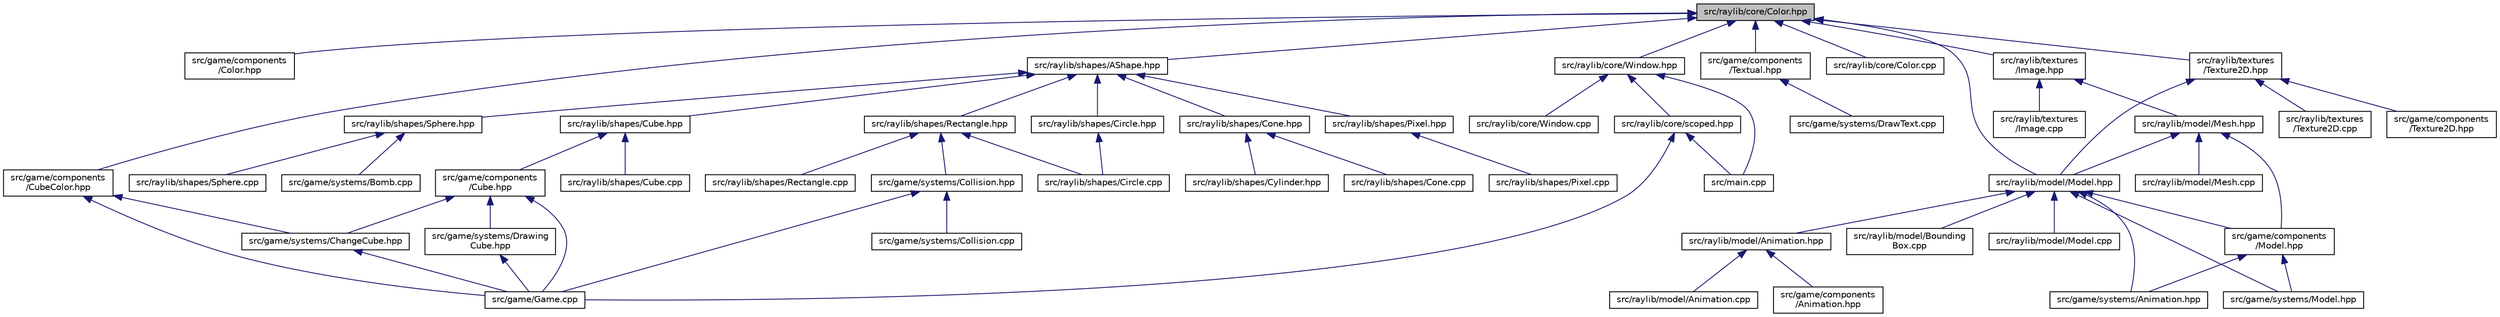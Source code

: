 digraph "src/raylib/core/Color.hpp"
{
 // LATEX_PDF_SIZE
  edge [fontname="Helvetica",fontsize="10",labelfontname="Helvetica",labelfontsize="10"];
  node [fontname="Helvetica",fontsize="10",shape=record];
  Node1 [label="src/raylib/core/Color.hpp",height=0.2,width=0.4,color="black", fillcolor="grey75", style="filled", fontcolor="black",tooltip=" "];
  Node1 -> Node2 [dir="back",color="midnightblue",fontsize="10",style="solid",fontname="Helvetica"];
  Node2 [label="src/game/components\l/Color.hpp",height=0.2,width=0.4,color="black", fillcolor="white", style="filled",URL="$game_2components_2_color_8hpp.html",tooltip=" "];
  Node1 -> Node3 [dir="back",color="midnightblue",fontsize="10",style="solid",fontname="Helvetica"];
  Node3 [label="src/game/components\l/CubeColor.hpp",height=0.2,width=0.4,color="black", fillcolor="white", style="filled",URL="$_cube_color_8hpp.html",tooltip=" "];
  Node3 -> Node4 [dir="back",color="midnightblue",fontsize="10",style="solid",fontname="Helvetica"];
  Node4 [label="src/game/Game.cpp",height=0.2,width=0.4,color="black", fillcolor="white", style="filled",URL="$_game_8cpp.html",tooltip=" "];
  Node3 -> Node5 [dir="back",color="midnightblue",fontsize="10",style="solid",fontname="Helvetica"];
  Node5 [label="src/game/systems/ChangeCube.hpp",height=0.2,width=0.4,color="black", fillcolor="white", style="filled",URL="$_change_cube_8hpp.html",tooltip=" "];
  Node5 -> Node4 [dir="back",color="midnightblue",fontsize="10",style="solid",fontname="Helvetica"];
  Node1 -> Node6 [dir="back",color="midnightblue",fontsize="10",style="solid",fontname="Helvetica"];
  Node6 [label="src/game/components\l/Textual.hpp",height=0.2,width=0.4,color="black", fillcolor="white", style="filled",URL="$_textual_8hpp.html",tooltip=" "];
  Node6 -> Node7 [dir="back",color="midnightblue",fontsize="10",style="solid",fontname="Helvetica"];
  Node7 [label="src/game/systems/DrawText.cpp",height=0.2,width=0.4,color="black", fillcolor="white", style="filled",URL="$_draw_text_8cpp.html",tooltip=" "];
  Node1 -> Node8 [dir="back",color="midnightblue",fontsize="10",style="solid",fontname="Helvetica"];
  Node8 [label="src/raylib/core/Window.hpp",height=0.2,width=0.4,color="black", fillcolor="white", style="filled",URL="$_window_8hpp.html",tooltip=" "];
  Node8 -> Node9 [dir="back",color="midnightblue",fontsize="10",style="solid",fontname="Helvetica"];
  Node9 [label="src/main.cpp",height=0.2,width=0.4,color="black", fillcolor="white", style="filled",URL="$main_8cpp.html",tooltip=" "];
  Node8 -> Node10 [dir="back",color="midnightblue",fontsize="10",style="solid",fontname="Helvetica"];
  Node10 [label="src/raylib/core/scoped.hpp",height=0.2,width=0.4,color="black", fillcolor="white", style="filled",URL="$scoped_8hpp.html",tooltip=" "];
  Node10 -> Node4 [dir="back",color="midnightblue",fontsize="10",style="solid",fontname="Helvetica"];
  Node10 -> Node9 [dir="back",color="midnightblue",fontsize="10",style="solid",fontname="Helvetica"];
  Node8 -> Node11 [dir="back",color="midnightblue",fontsize="10",style="solid",fontname="Helvetica"];
  Node11 [label="src/raylib/core/Window.cpp",height=0.2,width=0.4,color="black", fillcolor="white", style="filled",URL="$_window_8cpp.html",tooltip=" "];
  Node1 -> Node12 [dir="back",color="midnightblue",fontsize="10",style="solid",fontname="Helvetica"];
  Node12 [label="src/raylib/core/Color.cpp",height=0.2,width=0.4,color="black", fillcolor="white", style="filled",URL="$_color_8cpp.html",tooltip=" "];
  Node1 -> Node13 [dir="back",color="midnightblue",fontsize="10",style="solid",fontname="Helvetica"];
  Node13 [label="src/raylib/model/Model.hpp",height=0.2,width=0.4,color="black", fillcolor="white", style="filled",URL="$raylib_2model_2_model_8hpp.html",tooltip=" "];
  Node13 -> Node14 [dir="back",color="midnightblue",fontsize="10",style="solid",fontname="Helvetica"];
  Node14 [label="src/game/components\l/Model.hpp",height=0.2,width=0.4,color="black", fillcolor="white", style="filled",URL="$game_2components_2_model_8hpp.html",tooltip=" "];
  Node14 -> Node15 [dir="back",color="midnightblue",fontsize="10",style="solid",fontname="Helvetica"];
  Node15 [label="src/game/systems/Animation.hpp",height=0.2,width=0.4,color="black", fillcolor="white", style="filled",URL="$game_2systems_2_animation_8hpp.html",tooltip=" "];
  Node14 -> Node16 [dir="back",color="midnightblue",fontsize="10",style="solid",fontname="Helvetica"];
  Node16 [label="src/game/systems/Model.hpp",height=0.2,width=0.4,color="black", fillcolor="white", style="filled",URL="$game_2systems_2_model_8hpp.html",tooltip=" "];
  Node13 -> Node15 [dir="back",color="midnightblue",fontsize="10",style="solid",fontname="Helvetica"];
  Node13 -> Node16 [dir="back",color="midnightblue",fontsize="10",style="solid",fontname="Helvetica"];
  Node13 -> Node17 [dir="back",color="midnightblue",fontsize="10",style="solid",fontname="Helvetica"];
  Node17 [label="src/raylib/model/Animation.hpp",height=0.2,width=0.4,color="black", fillcolor="white", style="filled",URL="$raylib_2model_2_animation_8hpp.html",tooltip=" "];
  Node17 -> Node18 [dir="back",color="midnightblue",fontsize="10",style="solid",fontname="Helvetica"];
  Node18 [label="src/game/components\l/Animation.hpp",height=0.2,width=0.4,color="black", fillcolor="white", style="filled",URL="$game_2components_2_animation_8hpp.html",tooltip=" "];
  Node17 -> Node19 [dir="back",color="midnightblue",fontsize="10",style="solid",fontname="Helvetica"];
  Node19 [label="src/raylib/model/Animation.cpp",height=0.2,width=0.4,color="black", fillcolor="white", style="filled",URL="$_animation_8cpp.html",tooltip=" "];
  Node13 -> Node20 [dir="back",color="midnightblue",fontsize="10",style="solid",fontname="Helvetica"];
  Node20 [label="src/raylib/model/Bounding\lBox.cpp",height=0.2,width=0.4,color="black", fillcolor="white", style="filled",URL="$_bounding_box_8cpp.html",tooltip=" "];
  Node13 -> Node21 [dir="back",color="midnightblue",fontsize="10",style="solid",fontname="Helvetica"];
  Node21 [label="src/raylib/model/Model.cpp",height=0.2,width=0.4,color="black", fillcolor="white", style="filled",URL="$_model_8cpp.html",tooltip=" "];
  Node1 -> Node22 [dir="back",color="midnightblue",fontsize="10",style="solid",fontname="Helvetica"];
  Node22 [label="src/raylib/shapes/AShape.hpp",height=0.2,width=0.4,color="black", fillcolor="white", style="filled",URL="$_a_shape_8hpp.html",tooltip=" "];
  Node22 -> Node23 [dir="back",color="midnightblue",fontsize="10",style="solid",fontname="Helvetica"];
  Node23 [label="src/raylib/shapes/Circle.hpp",height=0.2,width=0.4,color="black", fillcolor="white", style="filled",URL="$_circle_8hpp.html",tooltip=" "];
  Node23 -> Node24 [dir="back",color="midnightblue",fontsize="10",style="solid",fontname="Helvetica"];
  Node24 [label="src/raylib/shapes/Circle.cpp",height=0.2,width=0.4,color="black", fillcolor="white", style="filled",URL="$_circle_8cpp.html",tooltip=" "];
  Node22 -> Node25 [dir="back",color="midnightblue",fontsize="10",style="solid",fontname="Helvetica"];
  Node25 [label="src/raylib/shapes/Rectangle.hpp",height=0.2,width=0.4,color="black", fillcolor="white", style="filled",URL="$_rectangle_8hpp.html",tooltip=" "];
  Node25 -> Node26 [dir="back",color="midnightblue",fontsize="10",style="solid",fontname="Helvetica"];
  Node26 [label="src/game/systems/Collision.hpp",height=0.2,width=0.4,color="black", fillcolor="white", style="filled",URL="$_collision_8hpp.html",tooltip=" "];
  Node26 -> Node4 [dir="back",color="midnightblue",fontsize="10",style="solid",fontname="Helvetica"];
  Node26 -> Node27 [dir="back",color="midnightblue",fontsize="10",style="solid",fontname="Helvetica"];
  Node27 [label="src/game/systems/Collision.cpp",height=0.2,width=0.4,color="black", fillcolor="white", style="filled",URL="$_collision_8cpp.html",tooltip=" "];
  Node25 -> Node24 [dir="back",color="midnightblue",fontsize="10",style="solid",fontname="Helvetica"];
  Node25 -> Node28 [dir="back",color="midnightblue",fontsize="10",style="solid",fontname="Helvetica"];
  Node28 [label="src/raylib/shapes/Rectangle.cpp",height=0.2,width=0.4,color="black", fillcolor="white", style="filled",URL="$_rectangle_8cpp.html",tooltip=" "];
  Node22 -> Node29 [dir="back",color="midnightblue",fontsize="10",style="solid",fontname="Helvetica"];
  Node29 [label="src/raylib/shapes/Cone.hpp",height=0.2,width=0.4,color="black", fillcolor="white", style="filled",URL="$_cone_8hpp.html",tooltip=" "];
  Node29 -> Node30 [dir="back",color="midnightblue",fontsize="10",style="solid",fontname="Helvetica"];
  Node30 [label="src/raylib/shapes/Cone.cpp",height=0.2,width=0.4,color="black", fillcolor="white", style="filled",URL="$_cone_8cpp.html",tooltip=" "];
  Node29 -> Node31 [dir="back",color="midnightblue",fontsize="10",style="solid",fontname="Helvetica"];
  Node31 [label="src/raylib/shapes/Cylinder.hpp",height=0.2,width=0.4,color="black", fillcolor="white", style="filled",URL="$_cylinder_8hpp.html",tooltip=" "];
  Node22 -> Node32 [dir="back",color="midnightblue",fontsize="10",style="solid",fontname="Helvetica"];
  Node32 [label="src/raylib/shapes/Cube.hpp",height=0.2,width=0.4,color="black", fillcolor="white", style="filled",URL="$raylib_2shapes_2_cube_8hpp.html",tooltip=" "];
  Node32 -> Node33 [dir="back",color="midnightblue",fontsize="10",style="solid",fontname="Helvetica"];
  Node33 [label="src/game/components\l/Cube.hpp",height=0.2,width=0.4,color="black", fillcolor="white", style="filled",URL="$game_2components_2_cube_8hpp.html",tooltip=" "];
  Node33 -> Node4 [dir="back",color="midnightblue",fontsize="10",style="solid",fontname="Helvetica"];
  Node33 -> Node5 [dir="back",color="midnightblue",fontsize="10",style="solid",fontname="Helvetica"];
  Node33 -> Node34 [dir="back",color="midnightblue",fontsize="10",style="solid",fontname="Helvetica"];
  Node34 [label="src/game/systems/Drawing\lCube.hpp",height=0.2,width=0.4,color="black", fillcolor="white", style="filled",URL="$_drawing_cube_8hpp.html",tooltip=" "];
  Node34 -> Node4 [dir="back",color="midnightblue",fontsize="10",style="solid",fontname="Helvetica"];
  Node32 -> Node35 [dir="back",color="midnightblue",fontsize="10",style="solid",fontname="Helvetica"];
  Node35 [label="src/raylib/shapes/Cube.cpp",height=0.2,width=0.4,color="black", fillcolor="white", style="filled",URL="$_cube_8cpp.html",tooltip=" "];
  Node22 -> Node36 [dir="back",color="midnightblue",fontsize="10",style="solid",fontname="Helvetica"];
  Node36 [label="src/raylib/shapes/Pixel.hpp",height=0.2,width=0.4,color="black", fillcolor="white", style="filled",URL="$_pixel_8hpp.html",tooltip=" "];
  Node36 -> Node37 [dir="back",color="midnightblue",fontsize="10",style="solid",fontname="Helvetica"];
  Node37 [label="src/raylib/shapes/Pixel.cpp",height=0.2,width=0.4,color="black", fillcolor="white", style="filled",URL="$_pixel_8cpp.html",tooltip=" "];
  Node22 -> Node38 [dir="back",color="midnightblue",fontsize="10",style="solid",fontname="Helvetica"];
  Node38 [label="src/raylib/shapes/Sphere.hpp",height=0.2,width=0.4,color="black", fillcolor="white", style="filled",URL="$_sphere_8hpp.html",tooltip=" "];
  Node38 -> Node39 [dir="back",color="midnightblue",fontsize="10",style="solid",fontname="Helvetica"];
  Node39 [label="src/game/systems/Bomb.cpp",height=0.2,width=0.4,color="black", fillcolor="white", style="filled",URL="$systems_2_bomb_8cpp.html",tooltip=" "];
  Node38 -> Node40 [dir="back",color="midnightblue",fontsize="10",style="solid",fontname="Helvetica"];
  Node40 [label="src/raylib/shapes/Sphere.cpp",height=0.2,width=0.4,color="black", fillcolor="white", style="filled",URL="$_sphere_8cpp.html",tooltip=" "];
  Node1 -> Node41 [dir="back",color="midnightblue",fontsize="10",style="solid",fontname="Helvetica"];
  Node41 [label="src/raylib/textures\l/Image.hpp",height=0.2,width=0.4,color="black", fillcolor="white", style="filled",URL="$raylib_2textures_2_image_8hpp.html",tooltip=" "];
  Node41 -> Node42 [dir="back",color="midnightblue",fontsize="10",style="solid",fontname="Helvetica"];
  Node42 [label="src/raylib/model/Mesh.hpp",height=0.2,width=0.4,color="black", fillcolor="white", style="filled",URL="$_mesh_8hpp.html",tooltip=" "];
  Node42 -> Node14 [dir="back",color="midnightblue",fontsize="10",style="solid",fontname="Helvetica"];
  Node42 -> Node13 [dir="back",color="midnightblue",fontsize="10",style="solid",fontname="Helvetica"];
  Node42 -> Node43 [dir="back",color="midnightblue",fontsize="10",style="solid",fontname="Helvetica"];
  Node43 [label="src/raylib/model/Mesh.cpp",height=0.2,width=0.4,color="black", fillcolor="white", style="filled",URL="$_mesh_8cpp.html",tooltip=" "];
  Node41 -> Node44 [dir="back",color="midnightblue",fontsize="10",style="solid",fontname="Helvetica"];
  Node44 [label="src/raylib/textures\l/Image.cpp",height=0.2,width=0.4,color="black", fillcolor="white", style="filled",URL="$_image_8cpp.html",tooltip=" "];
  Node1 -> Node45 [dir="back",color="midnightblue",fontsize="10",style="solid",fontname="Helvetica"];
  Node45 [label="src/raylib/textures\l/Texture2D.hpp",height=0.2,width=0.4,color="black", fillcolor="white", style="filled",URL="$raylib_2textures_2_texture2_d_8hpp.html",tooltip=" "];
  Node45 -> Node46 [dir="back",color="midnightblue",fontsize="10",style="solid",fontname="Helvetica"];
  Node46 [label="src/game/components\l/Texture2D.hpp",height=0.2,width=0.4,color="black", fillcolor="white", style="filled",URL="$game_2components_2_texture2_d_8hpp.html",tooltip=" "];
  Node45 -> Node13 [dir="back",color="midnightblue",fontsize="10",style="solid",fontname="Helvetica"];
  Node45 -> Node47 [dir="back",color="midnightblue",fontsize="10",style="solid",fontname="Helvetica"];
  Node47 [label="src/raylib/textures\l/Texture2D.cpp",height=0.2,width=0.4,color="black", fillcolor="white", style="filled",URL="$_texture2_d_8cpp.html",tooltip=" "];
}
